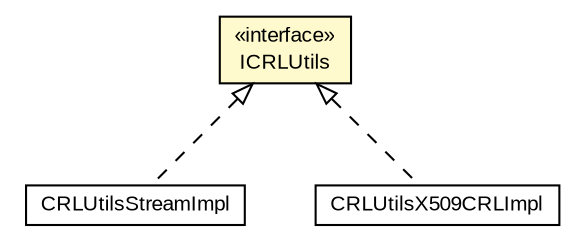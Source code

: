 #!/usr/local/bin/dot
#
# Class diagram 
# Generated by UMLGraph version R5_6-24-gf6e263 (http://www.umlgraph.org/)
#

digraph G {
	edge [fontname="arial",fontsize=10,labelfontname="arial",labelfontsize=10];
	node [fontname="arial",fontsize=10,shape=plaintext];
	nodesep=0.25;
	ranksep=0.5;
	// eu.europa.esig.dss.crl.CRLUtilsStreamImpl
	c375995 [label=<<table title="eu.europa.esig.dss.crl.CRLUtilsStreamImpl" border="0" cellborder="1" cellspacing="0" cellpadding="2" port="p" href="./CRLUtilsStreamImpl.html">
		<tr><td><table border="0" cellspacing="0" cellpadding="1">
<tr><td align="center" balign="center"> CRLUtilsStreamImpl </td></tr>
		</table></td></tr>
		</table>>, URL="./CRLUtilsStreamImpl.html", fontname="arial", fontcolor="black", fontsize=10.0];
	// eu.europa.esig.dss.crl.CRLUtilsX509CRLImpl
	c375997 [label=<<table title="eu.europa.esig.dss.crl.CRLUtilsX509CRLImpl" border="0" cellborder="1" cellspacing="0" cellpadding="2" port="p" href="./CRLUtilsX509CRLImpl.html">
		<tr><td><table border="0" cellspacing="0" cellpadding="1">
<tr><td align="center" balign="center"> CRLUtilsX509CRLImpl </td></tr>
		</table></td></tr>
		</table>>, URL="./CRLUtilsX509CRLImpl.html", fontname="arial", fontcolor="black", fontsize=10.0];
	// eu.europa.esig.dss.crl.ICRLUtils
	c375998 [label=<<table title="eu.europa.esig.dss.crl.ICRLUtils" border="0" cellborder="1" cellspacing="0" cellpadding="2" port="p" bgcolor="lemonChiffon" href="./ICRLUtils.html">
		<tr><td><table border="0" cellspacing="0" cellpadding="1">
<tr><td align="center" balign="center"> &#171;interface&#187; </td></tr>
<tr><td align="center" balign="center"> ICRLUtils </td></tr>
		</table></td></tr>
		</table>>, URL="./ICRLUtils.html", fontname="arial", fontcolor="black", fontsize=10.0];
	//eu.europa.esig.dss.crl.CRLUtilsStreamImpl implements eu.europa.esig.dss.crl.ICRLUtils
	c375998:p -> c375995:p [dir=back,arrowtail=empty,style=dashed];
	//eu.europa.esig.dss.crl.CRLUtilsX509CRLImpl implements eu.europa.esig.dss.crl.ICRLUtils
	c375998:p -> c375997:p [dir=back,arrowtail=empty,style=dashed];
}


